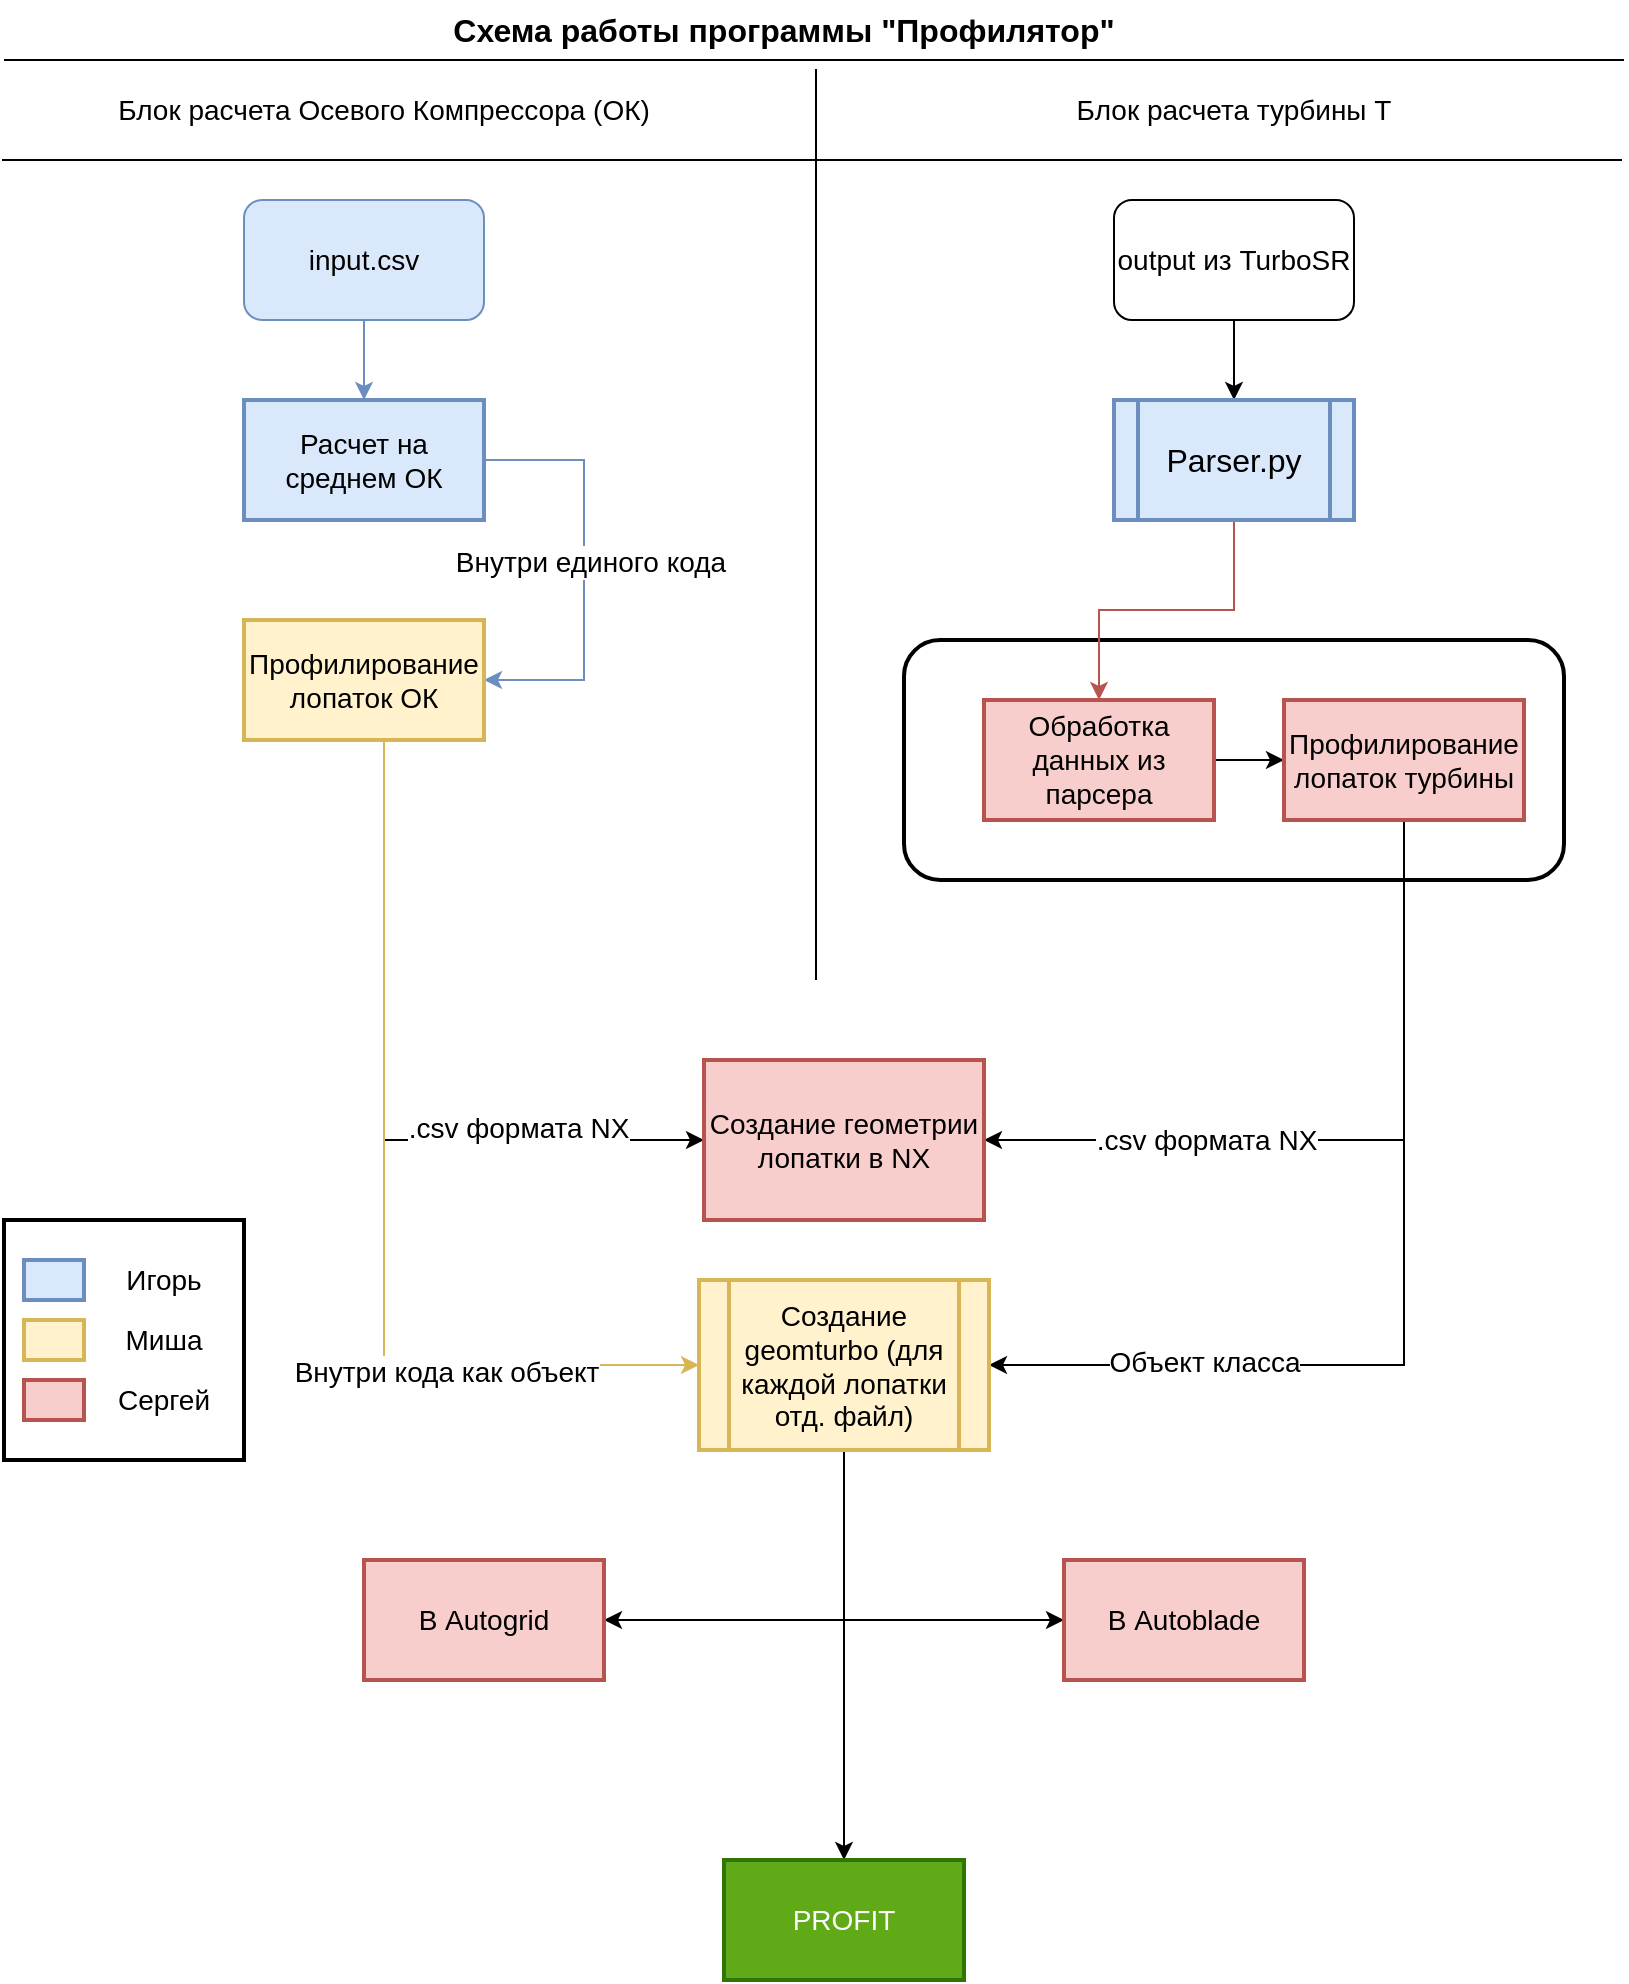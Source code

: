 <mxfile version="15.8.6" type="github">
  <diagram id="hev2Iy_Hujhl8WelgFsY" name="Page-1">
    <mxGraphModel dx="1521" dy="934" grid="1" gridSize="10" guides="1" tooltips="1" connect="1" arrows="1" fold="1" page="1" pageScale="1" pageWidth="827" pageHeight="1169" math="0" shadow="0">
      <root>
        <mxCell id="0" />
        <mxCell id="1" parent="0" />
        <mxCell id="a1GiVzaN-EVHkBNXrEb7-111" value="" style="rounded=0;whiteSpace=wrap;html=1;fontSize=14;strokeWidth=2;" vertex="1" parent="1">
          <mxGeometry x="10" y="610" width="120" height="120" as="geometry" />
        </mxCell>
        <mxCell id="a1GiVzaN-EVHkBNXrEb7-93" value="" style="rounded=1;whiteSpace=wrap;html=1;fontSize=14;strokeWidth=2;" vertex="1" parent="1">
          <mxGeometry x="460" y="320" width="330" height="120" as="geometry" />
        </mxCell>
        <mxCell id="a1GiVzaN-EVHkBNXrEb7-98" value="" style="edgeStyle=orthogonalEdgeStyle;rounded=0;orthogonalLoop=1;jettySize=auto;html=1;fontSize=14;fillColor=#dae8fc;strokeColor=#6c8ebf;" edge="1" parent="1" source="a1GiVzaN-EVHkBNXrEb7-75" target="a1GiVzaN-EVHkBNXrEb7-97">
          <mxGeometry relative="1" as="geometry" />
        </mxCell>
        <mxCell id="a1GiVzaN-EVHkBNXrEb7-75" value="&lt;font style=&quot;font-size: 14px&quot;&gt;input.csv&lt;/font&gt;" style="rounded=1;whiteSpace=wrap;html=1;fillColor=#dae8fc;strokeColor=#6c8ebf;" vertex="1" parent="1">
          <mxGeometry x="130" y="100" width="120" height="60" as="geometry" />
        </mxCell>
        <mxCell id="a1GiVzaN-EVHkBNXrEb7-86" value="" style="edgeStyle=orthogonalEdgeStyle;rounded=0;orthogonalLoop=1;jettySize=auto;html=1;fontSize=16;" edge="1" parent="1" source="a1GiVzaN-EVHkBNXrEb7-76" target="a1GiVzaN-EVHkBNXrEb7-84">
          <mxGeometry relative="1" as="geometry" />
        </mxCell>
        <mxCell id="a1GiVzaN-EVHkBNXrEb7-76" value="&lt;font style=&quot;font-size: 14px&quot;&gt;output из TurboSR&lt;/font&gt;" style="rounded=1;whiteSpace=wrap;html=1;" vertex="1" parent="1">
          <mxGeometry x="565" y="100" width="120" height="60" as="geometry" />
        </mxCell>
        <mxCell id="a1GiVzaN-EVHkBNXrEb7-77" value="" style="endArrow=none;html=1;rounded=0;" edge="1" parent="1">
          <mxGeometry width="50" height="50" relative="1" as="geometry">
            <mxPoint x="10" y="30" as="sourcePoint" />
            <mxPoint x="820" y="30" as="targetPoint" />
          </mxGeometry>
        </mxCell>
        <mxCell id="a1GiVzaN-EVHkBNXrEb7-78" value="&lt;font style=&quot;font-size: 16px&quot;&gt;&lt;b&gt;Схема работы программы &quot;Профилятор&quot;&lt;/b&gt;&lt;/font&gt;" style="text;html=1;strokeColor=none;fillColor=none;align=center;verticalAlign=middle;whiteSpace=wrap;rounded=0;" vertex="1" parent="1">
          <mxGeometry x="150" width="500" height="30" as="geometry" />
        </mxCell>
        <mxCell id="a1GiVzaN-EVHkBNXrEb7-79" value="" style="endArrow=none;html=1;rounded=0;" edge="1" parent="1">
          <mxGeometry width="50" height="50" relative="1" as="geometry">
            <mxPoint x="9" y="80" as="sourcePoint" />
            <mxPoint x="819" y="80" as="targetPoint" />
          </mxGeometry>
        </mxCell>
        <mxCell id="a1GiVzaN-EVHkBNXrEb7-80" value="" style="endArrow=none;html=1;rounded=0;entryX=0.532;entryY=1.152;entryDx=0;entryDy=0;entryPerimeter=0;" edge="1" parent="1" target="a1GiVzaN-EVHkBNXrEb7-78">
          <mxGeometry width="50" height="50" relative="1" as="geometry">
            <mxPoint x="416" y="490" as="sourcePoint" />
            <mxPoint x="420" y="260" as="targetPoint" />
          </mxGeometry>
        </mxCell>
        <mxCell id="a1GiVzaN-EVHkBNXrEb7-81" value="&lt;font style=&quot;font-size: 14px&quot;&gt;Блок расчета Осевого Компрессора (ОК)&lt;/font&gt;" style="text;html=1;strokeColor=none;fillColor=none;align=center;verticalAlign=middle;whiteSpace=wrap;rounded=0;strokeWidth=2;" vertex="1" parent="1">
          <mxGeometry x="60" y="40" width="280" height="30" as="geometry" />
        </mxCell>
        <mxCell id="a1GiVzaN-EVHkBNXrEb7-82" value="&lt;font style=&quot;font-size: 14px&quot;&gt;Блок расчета турбины Т&lt;/font&gt;" style="text;html=1;strokeColor=none;fillColor=none;align=center;verticalAlign=middle;whiteSpace=wrap;rounded=0;" vertex="1" parent="1">
          <mxGeometry x="510" y="40" width="230" height="30" as="geometry" />
        </mxCell>
        <mxCell id="a1GiVzaN-EVHkBNXrEb7-89" style="edgeStyle=orthogonalEdgeStyle;rounded=0;orthogonalLoop=1;jettySize=auto;html=1;entryX=0.5;entryY=0;entryDx=0;entryDy=0;fontSize=14;fillColor=#f8cecc;strokeColor=#b85450;" edge="1" parent="1" source="a1GiVzaN-EVHkBNXrEb7-84" target="a1GiVzaN-EVHkBNXrEb7-88">
          <mxGeometry relative="1" as="geometry" />
        </mxCell>
        <mxCell id="a1GiVzaN-EVHkBNXrEb7-84" value="Parser.py" style="shape=process;whiteSpace=wrap;html=1;backgroundOutline=1;fontSize=16;strokeWidth=2;fillColor=#dae8fc;strokeColor=#6c8ebf;" vertex="1" parent="1">
          <mxGeometry x="565" y="200" width="120" height="60" as="geometry" />
        </mxCell>
        <mxCell id="a1GiVzaN-EVHkBNXrEb7-90" style="edgeStyle=orthogonalEdgeStyle;rounded=0;orthogonalLoop=1;jettySize=auto;html=1;exitX=1;exitY=0.5;exitDx=0;exitDy=0;fontSize=14;" edge="1" parent="1" source="a1GiVzaN-EVHkBNXrEb7-88" target="a1GiVzaN-EVHkBNXrEb7-91">
          <mxGeometry relative="1" as="geometry">
            <mxPoint x="670" y="380" as="targetPoint" />
          </mxGeometry>
        </mxCell>
        <mxCell id="a1GiVzaN-EVHkBNXrEb7-88" value="Обработка данных из парсера" style="rounded=0;whiteSpace=wrap;html=1;fontSize=14;strokeWidth=2;fillColor=#f8cecc;strokeColor=#b85450;" vertex="1" parent="1">
          <mxGeometry x="500" y="350" width="115" height="60" as="geometry" />
        </mxCell>
        <mxCell id="a1GiVzaN-EVHkBNXrEb7-113" style="edgeStyle=orthogonalEdgeStyle;rounded=0;orthogonalLoop=1;jettySize=auto;html=1;entryX=1;entryY=0.5;entryDx=0;entryDy=0;fontSize=14;" edge="1" parent="1" source="a1GiVzaN-EVHkBNXrEb7-91" target="a1GiVzaN-EVHkBNXrEb7-110">
          <mxGeometry relative="1" as="geometry">
            <Array as="points">
              <mxPoint x="710" y="570" />
            </Array>
          </mxGeometry>
        </mxCell>
        <mxCell id="a1GiVzaN-EVHkBNXrEb7-123" value=".csv формата NX" style="edgeLabel;html=1;align=center;verticalAlign=middle;resizable=0;points=[];fontSize=14;" vertex="1" connectable="0" parent="a1GiVzaN-EVHkBNXrEb7-113">
          <mxGeometry x="0.555" y="3" relative="1" as="geometry">
            <mxPoint x="28" y="-3" as="offset" />
          </mxGeometry>
        </mxCell>
        <mxCell id="a1GiVzaN-EVHkBNXrEb7-116" style="edgeStyle=orthogonalEdgeStyle;rounded=0;orthogonalLoop=1;jettySize=auto;html=1;entryX=1;entryY=0.5;entryDx=0;entryDy=0;fontSize=14;" edge="1" parent="1" source="a1GiVzaN-EVHkBNXrEb7-91" target="a1GiVzaN-EVHkBNXrEb7-95">
          <mxGeometry relative="1" as="geometry">
            <Array as="points">
              <mxPoint x="710" y="683" />
            </Array>
          </mxGeometry>
        </mxCell>
        <mxCell id="a1GiVzaN-EVHkBNXrEb7-127" value="Объект класса" style="edgeLabel;html=1;align=center;verticalAlign=middle;resizable=0;points=[];fontSize=14;" vertex="1" connectable="0" parent="a1GiVzaN-EVHkBNXrEb7-116">
          <mxGeometry x="0.442" y="2" relative="1" as="geometry">
            <mxPoint x="-27" y="-4" as="offset" />
          </mxGeometry>
        </mxCell>
        <mxCell id="a1GiVzaN-EVHkBNXrEb7-91" value="Профилирование лопаток турбины" style="rounded=0;whiteSpace=wrap;html=1;fontSize=14;strokeWidth=2;fillColor=#f8cecc;strokeColor=#b85450;" vertex="1" parent="1">
          <mxGeometry x="650" y="350" width="120" height="60" as="geometry" />
        </mxCell>
        <mxCell id="a1GiVzaN-EVHkBNXrEb7-121" style="edgeStyle=orthogonalEdgeStyle;rounded=0;orthogonalLoop=1;jettySize=auto;html=1;entryX=1;entryY=0.5;entryDx=0;entryDy=0;fontSize=14;" edge="1" parent="1" source="a1GiVzaN-EVHkBNXrEb7-95" target="a1GiVzaN-EVHkBNXrEb7-119">
          <mxGeometry relative="1" as="geometry">
            <Array as="points">
              <mxPoint x="430" y="810" />
            </Array>
          </mxGeometry>
        </mxCell>
        <mxCell id="a1GiVzaN-EVHkBNXrEb7-122" style="edgeStyle=orthogonalEdgeStyle;rounded=0;orthogonalLoop=1;jettySize=auto;html=1;entryX=0;entryY=0.5;entryDx=0;entryDy=0;fontSize=14;" edge="1" parent="1" source="a1GiVzaN-EVHkBNXrEb7-95" target="a1GiVzaN-EVHkBNXrEb7-120">
          <mxGeometry relative="1" as="geometry">
            <Array as="points">
              <mxPoint x="430" y="810" />
            </Array>
          </mxGeometry>
        </mxCell>
        <mxCell id="a1GiVzaN-EVHkBNXrEb7-128" style="edgeStyle=orthogonalEdgeStyle;rounded=0;orthogonalLoop=1;jettySize=auto;html=1;fontSize=14;" edge="1" parent="1" source="a1GiVzaN-EVHkBNXrEb7-95">
          <mxGeometry relative="1" as="geometry">
            <mxPoint x="430" y="930" as="targetPoint" />
          </mxGeometry>
        </mxCell>
        <mxCell id="a1GiVzaN-EVHkBNXrEb7-95" value="Создание geomturbo (для каждой лопатки отд. файл)" style="shape=process;whiteSpace=wrap;html=1;backgroundOutline=1;fontSize=14;strokeWidth=2;fillColor=#fff2cc;strokeColor=#d6b656;" vertex="1" parent="1">
          <mxGeometry x="357.5" y="640" width="145" height="85" as="geometry" />
        </mxCell>
        <mxCell id="a1GiVzaN-EVHkBNXrEb7-100" value="" style="edgeStyle=orthogonalEdgeStyle;rounded=0;orthogonalLoop=1;jettySize=auto;html=1;fontSize=14;fillColor=#dae8fc;strokeColor=#6c8ebf;" edge="1" parent="1" source="a1GiVzaN-EVHkBNXrEb7-97" target="a1GiVzaN-EVHkBNXrEb7-99">
          <mxGeometry relative="1" as="geometry">
            <Array as="points">
              <mxPoint x="300" y="230" />
              <mxPoint x="300" y="340.0" />
            </Array>
          </mxGeometry>
        </mxCell>
        <mxCell id="a1GiVzaN-EVHkBNXrEb7-125" value="Внутри единого кода" style="edgeLabel;html=1;align=center;verticalAlign=middle;resizable=0;points=[];fontSize=14;" vertex="1" connectable="0" parent="a1GiVzaN-EVHkBNXrEb7-100">
          <mxGeometry x="-0.226" y="3" relative="1" as="geometry">
            <mxPoint y="19" as="offset" />
          </mxGeometry>
        </mxCell>
        <mxCell id="a1GiVzaN-EVHkBNXrEb7-97" value="Расчет на среднем ОК" style="rounded=0;whiteSpace=wrap;html=1;fontSize=14;strokeWidth=2;fillColor=#dae8fc;strokeColor=#6c8ebf;" vertex="1" parent="1">
          <mxGeometry x="130" y="200" width="120" height="60" as="geometry" />
        </mxCell>
        <mxCell id="a1GiVzaN-EVHkBNXrEb7-114" style="edgeStyle=orthogonalEdgeStyle;rounded=0;orthogonalLoop=1;jettySize=auto;html=1;entryX=0;entryY=0.5;entryDx=0;entryDy=0;fontSize=14;" edge="1" parent="1" source="a1GiVzaN-EVHkBNXrEb7-99" target="a1GiVzaN-EVHkBNXrEb7-110">
          <mxGeometry relative="1" as="geometry">
            <Array as="points">
              <mxPoint x="200" y="570" />
            </Array>
          </mxGeometry>
        </mxCell>
        <mxCell id="a1GiVzaN-EVHkBNXrEb7-124" value=".csv формата NX" style="edgeLabel;html=1;align=center;verticalAlign=middle;resizable=0;points=[];fontSize=14;" vertex="1" connectable="0" parent="a1GiVzaN-EVHkBNXrEb7-114">
          <mxGeometry x="0.483" y="6" relative="1" as="geometry">
            <mxPoint as="offset" />
          </mxGeometry>
        </mxCell>
        <mxCell id="a1GiVzaN-EVHkBNXrEb7-117" style="edgeStyle=orthogonalEdgeStyle;rounded=0;orthogonalLoop=1;jettySize=auto;html=1;entryX=0;entryY=0.5;entryDx=0;entryDy=0;fontSize=14;fillColor=#fff2cc;strokeColor=#d6b656;" edge="1" parent="1" source="a1GiVzaN-EVHkBNXrEb7-99" target="a1GiVzaN-EVHkBNXrEb7-95">
          <mxGeometry relative="1" as="geometry">
            <Array as="points">
              <mxPoint x="200" y="683" />
            </Array>
          </mxGeometry>
        </mxCell>
        <mxCell id="a1GiVzaN-EVHkBNXrEb7-126" value="Внутри кода как объект" style="edgeLabel;html=1;align=center;verticalAlign=middle;resizable=0;points=[];fontSize=14;" vertex="1" connectable="0" parent="a1GiVzaN-EVHkBNXrEb7-117">
          <mxGeometry x="0.55" y="4" relative="1" as="geometry">
            <mxPoint x="-21" y="7" as="offset" />
          </mxGeometry>
        </mxCell>
        <mxCell id="a1GiVzaN-EVHkBNXrEb7-99" value="Профилирование лопаток ОК" style="rounded=0;whiteSpace=wrap;html=1;fontSize=14;strokeWidth=2;fillColor=#fff2cc;strokeColor=#d6b656;" vertex="1" parent="1">
          <mxGeometry x="130" y="310" width="120" height="60" as="geometry" />
        </mxCell>
        <mxCell id="a1GiVzaN-EVHkBNXrEb7-103" value="" style="rounded=0;whiteSpace=wrap;html=1;fontSize=14;strokeWidth=2;fillColor=#dae8fc;strokeColor=#6c8ebf;" vertex="1" parent="1">
          <mxGeometry x="20" y="630" width="30" height="20" as="geometry" />
        </mxCell>
        <mxCell id="a1GiVzaN-EVHkBNXrEb7-104" value="" style="rounded=0;whiteSpace=wrap;html=1;fontSize=14;strokeWidth=2;fillColor=#fff2cc;strokeColor=#d6b656;" vertex="1" parent="1">
          <mxGeometry x="20" y="660" width="30" height="20" as="geometry" />
        </mxCell>
        <mxCell id="a1GiVzaN-EVHkBNXrEb7-105" value="" style="rounded=0;whiteSpace=wrap;html=1;fontSize=14;strokeWidth=2;fillColor=#f8cecc;strokeColor=#b85450;" vertex="1" parent="1">
          <mxGeometry x="20" y="690" width="30" height="20" as="geometry" />
        </mxCell>
        <mxCell id="a1GiVzaN-EVHkBNXrEb7-106" value="Игорь" style="text;html=1;strokeColor=none;fillColor=none;align=center;verticalAlign=middle;whiteSpace=wrap;rounded=0;fontSize=14;" vertex="1" parent="1">
          <mxGeometry x="60" y="625" width="60" height="30" as="geometry" />
        </mxCell>
        <mxCell id="a1GiVzaN-EVHkBNXrEb7-107" value="Миша" style="text;html=1;strokeColor=none;fillColor=none;align=center;verticalAlign=middle;whiteSpace=wrap;rounded=0;fontSize=14;" vertex="1" parent="1">
          <mxGeometry x="60" y="655" width="60" height="30" as="geometry" />
        </mxCell>
        <mxCell id="a1GiVzaN-EVHkBNXrEb7-109" value="Сергей" style="text;html=1;strokeColor=none;fillColor=none;align=center;verticalAlign=middle;whiteSpace=wrap;rounded=0;fontSize=14;" vertex="1" parent="1">
          <mxGeometry x="60" y="685" width="60" height="30" as="geometry" />
        </mxCell>
        <mxCell id="a1GiVzaN-EVHkBNXrEb7-110" value="Создание геометрии лопатки в NX" style="rounded=0;whiteSpace=wrap;html=1;fontSize=14;strokeWidth=2;fillColor=#f8cecc;strokeColor=#b85450;" vertex="1" parent="1">
          <mxGeometry x="360" y="530" width="140" height="80" as="geometry" />
        </mxCell>
        <mxCell id="a1GiVzaN-EVHkBNXrEb7-119" value="В Autogrid" style="rounded=0;whiteSpace=wrap;html=1;fontSize=14;strokeWidth=2;fillColor=#f8cecc;strokeColor=#b85450;" vertex="1" parent="1">
          <mxGeometry x="190" y="780" width="120" height="60" as="geometry" />
        </mxCell>
        <mxCell id="a1GiVzaN-EVHkBNXrEb7-120" value="В Autoblade" style="rounded=0;whiteSpace=wrap;html=1;fontSize=14;strokeWidth=2;fillColor=#f8cecc;strokeColor=#b85450;" vertex="1" parent="1">
          <mxGeometry x="540" y="780" width="120" height="60" as="geometry" />
        </mxCell>
        <mxCell id="a1GiVzaN-EVHkBNXrEb7-129" value="PROFIT" style="rounded=0;whiteSpace=wrap;html=1;fontSize=14;strokeWidth=2;fillColor=#60a917;fontColor=#ffffff;strokeColor=#2D7600;" vertex="1" parent="1">
          <mxGeometry x="370" y="930" width="120" height="60" as="geometry" />
        </mxCell>
      </root>
    </mxGraphModel>
  </diagram>
</mxfile>
